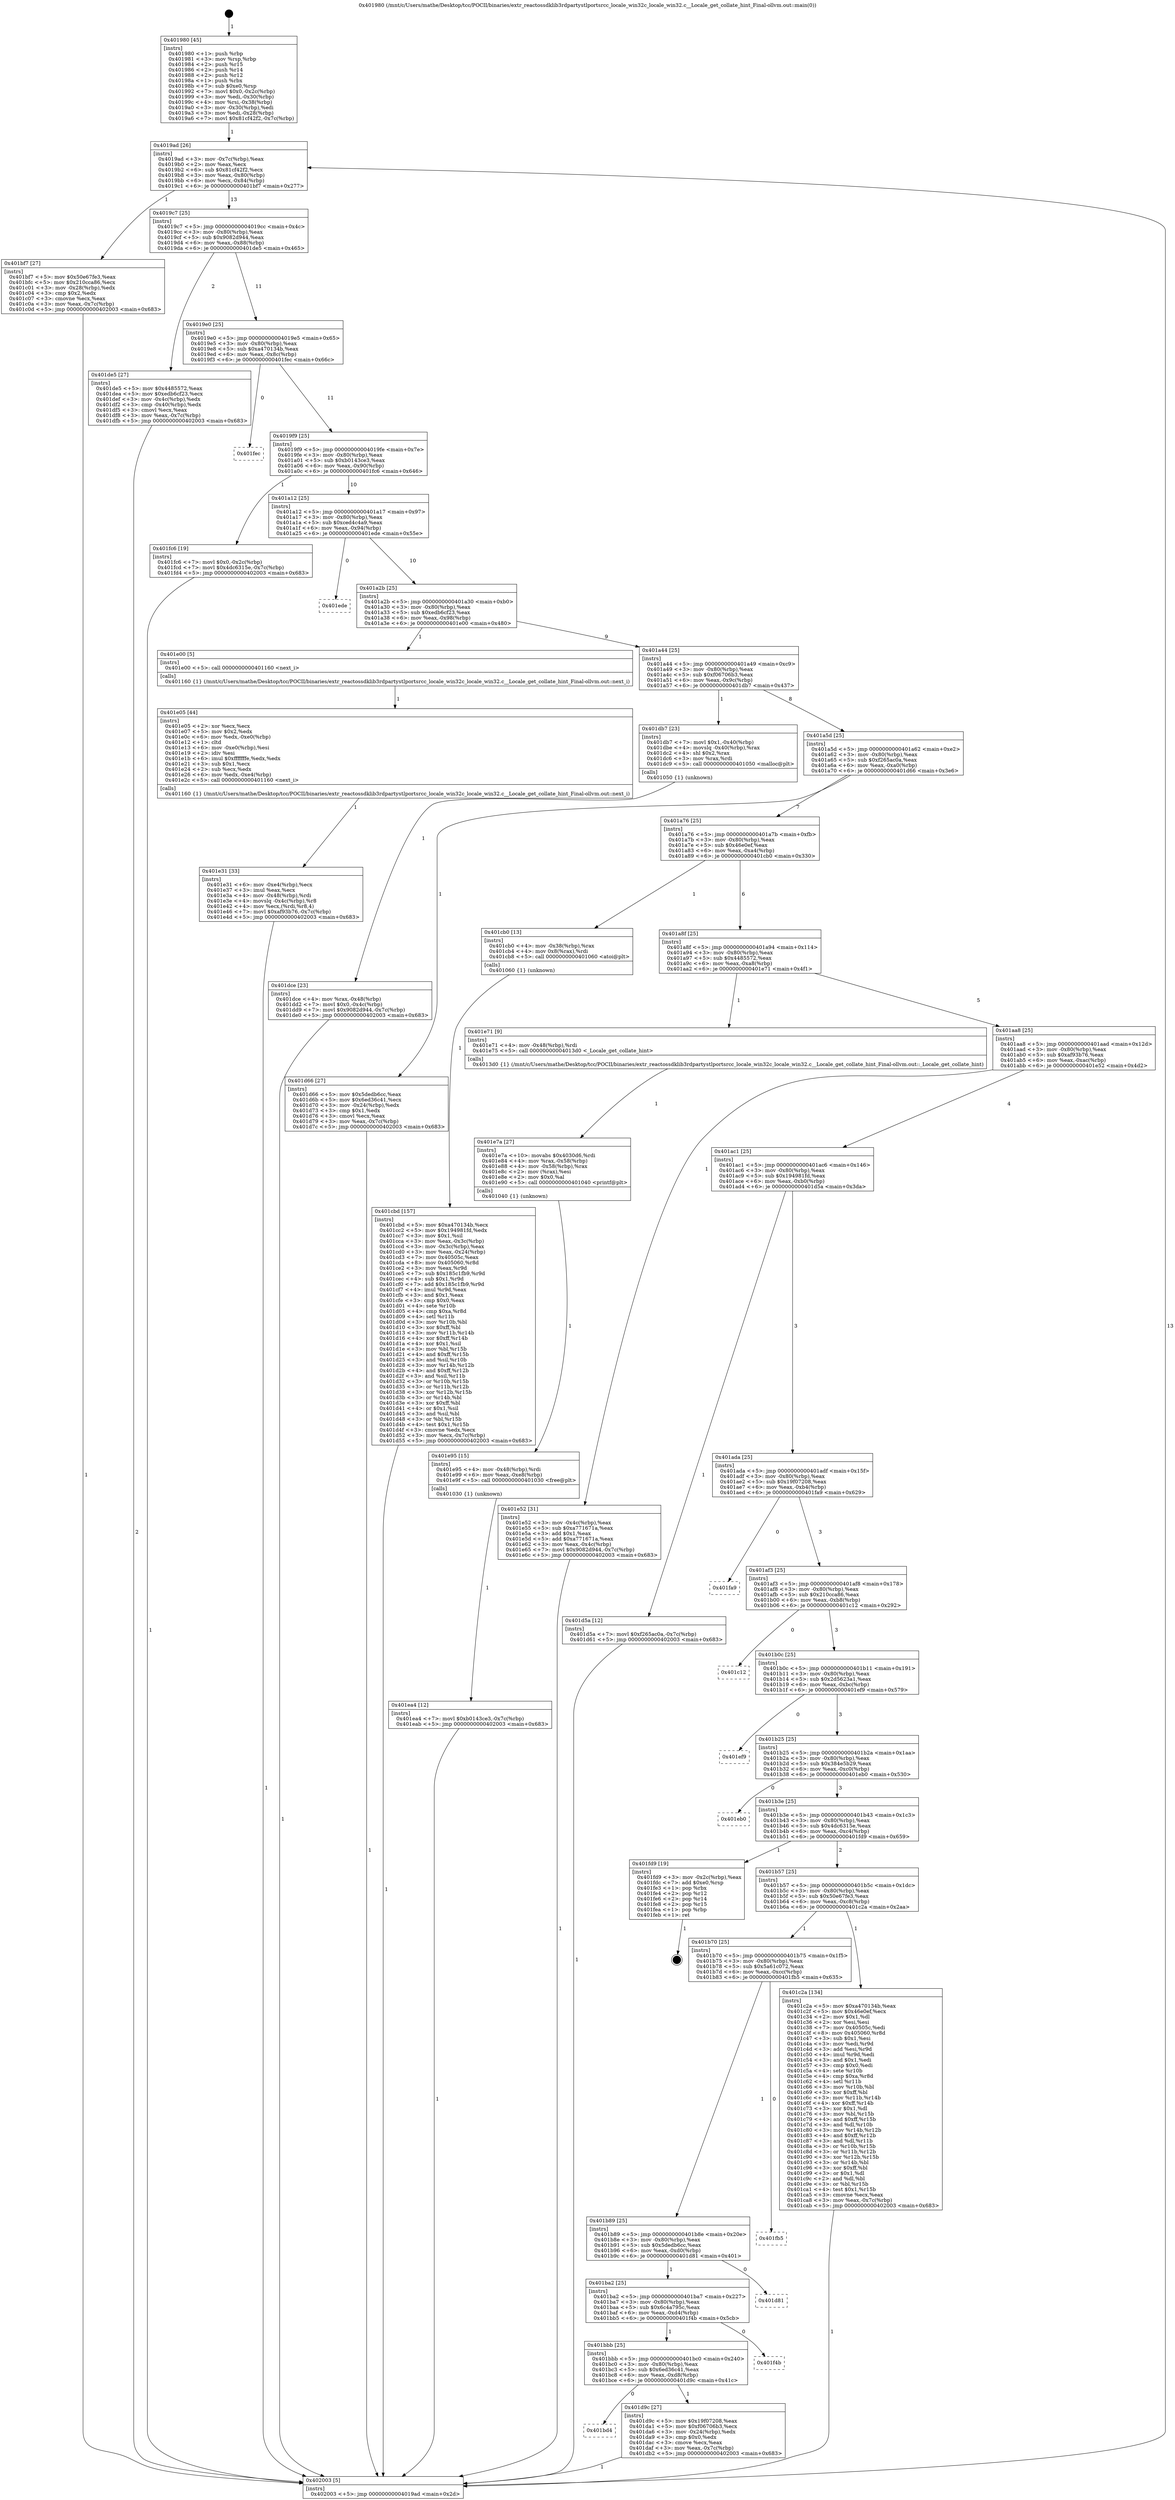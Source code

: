 digraph "0x401980" {
  label = "0x401980 (/mnt/c/Users/mathe/Desktop/tcc/POCII/binaries/extr_reactossdklib3rdpartystlportsrcc_locale_win32c_locale_win32.c__Locale_get_collate_hint_Final-ollvm.out::main(0))"
  labelloc = "t"
  node[shape=record]

  Entry [label="",width=0.3,height=0.3,shape=circle,fillcolor=black,style=filled]
  "0x4019ad" [label="{
     0x4019ad [26]\l
     | [instrs]\l
     &nbsp;&nbsp;0x4019ad \<+3\>: mov -0x7c(%rbp),%eax\l
     &nbsp;&nbsp;0x4019b0 \<+2\>: mov %eax,%ecx\l
     &nbsp;&nbsp;0x4019b2 \<+6\>: sub $0x81cf42f2,%ecx\l
     &nbsp;&nbsp;0x4019b8 \<+3\>: mov %eax,-0x80(%rbp)\l
     &nbsp;&nbsp;0x4019bb \<+6\>: mov %ecx,-0x84(%rbp)\l
     &nbsp;&nbsp;0x4019c1 \<+6\>: je 0000000000401bf7 \<main+0x277\>\l
  }"]
  "0x401bf7" [label="{
     0x401bf7 [27]\l
     | [instrs]\l
     &nbsp;&nbsp;0x401bf7 \<+5\>: mov $0x50e67fe3,%eax\l
     &nbsp;&nbsp;0x401bfc \<+5\>: mov $0x210cca86,%ecx\l
     &nbsp;&nbsp;0x401c01 \<+3\>: mov -0x28(%rbp),%edx\l
     &nbsp;&nbsp;0x401c04 \<+3\>: cmp $0x2,%edx\l
     &nbsp;&nbsp;0x401c07 \<+3\>: cmovne %ecx,%eax\l
     &nbsp;&nbsp;0x401c0a \<+3\>: mov %eax,-0x7c(%rbp)\l
     &nbsp;&nbsp;0x401c0d \<+5\>: jmp 0000000000402003 \<main+0x683\>\l
  }"]
  "0x4019c7" [label="{
     0x4019c7 [25]\l
     | [instrs]\l
     &nbsp;&nbsp;0x4019c7 \<+5\>: jmp 00000000004019cc \<main+0x4c\>\l
     &nbsp;&nbsp;0x4019cc \<+3\>: mov -0x80(%rbp),%eax\l
     &nbsp;&nbsp;0x4019cf \<+5\>: sub $0x9082d944,%eax\l
     &nbsp;&nbsp;0x4019d4 \<+6\>: mov %eax,-0x88(%rbp)\l
     &nbsp;&nbsp;0x4019da \<+6\>: je 0000000000401de5 \<main+0x465\>\l
  }"]
  "0x402003" [label="{
     0x402003 [5]\l
     | [instrs]\l
     &nbsp;&nbsp;0x402003 \<+5\>: jmp 00000000004019ad \<main+0x2d\>\l
  }"]
  "0x401980" [label="{
     0x401980 [45]\l
     | [instrs]\l
     &nbsp;&nbsp;0x401980 \<+1\>: push %rbp\l
     &nbsp;&nbsp;0x401981 \<+3\>: mov %rsp,%rbp\l
     &nbsp;&nbsp;0x401984 \<+2\>: push %r15\l
     &nbsp;&nbsp;0x401986 \<+2\>: push %r14\l
     &nbsp;&nbsp;0x401988 \<+2\>: push %r12\l
     &nbsp;&nbsp;0x40198a \<+1\>: push %rbx\l
     &nbsp;&nbsp;0x40198b \<+7\>: sub $0xe0,%rsp\l
     &nbsp;&nbsp;0x401992 \<+7\>: movl $0x0,-0x2c(%rbp)\l
     &nbsp;&nbsp;0x401999 \<+3\>: mov %edi,-0x30(%rbp)\l
     &nbsp;&nbsp;0x40199c \<+4\>: mov %rsi,-0x38(%rbp)\l
     &nbsp;&nbsp;0x4019a0 \<+3\>: mov -0x30(%rbp),%edi\l
     &nbsp;&nbsp;0x4019a3 \<+3\>: mov %edi,-0x28(%rbp)\l
     &nbsp;&nbsp;0x4019a6 \<+7\>: movl $0x81cf42f2,-0x7c(%rbp)\l
  }"]
  Exit [label="",width=0.3,height=0.3,shape=circle,fillcolor=black,style=filled,peripheries=2]
  "0x401de5" [label="{
     0x401de5 [27]\l
     | [instrs]\l
     &nbsp;&nbsp;0x401de5 \<+5\>: mov $0x4485572,%eax\l
     &nbsp;&nbsp;0x401dea \<+5\>: mov $0xedb6cf23,%ecx\l
     &nbsp;&nbsp;0x401def \<+3\>: mov -0x4c(%rbp),%edx\l
     &nbsp;&nbsp;0x401df2 \<+3\>: cmp -0x40(%rbp),%edx\l
     &nbsp;&nbsp;0x401df5 \<+3\>: cmovl %ecx,%eax\l
     &nbsp;&nbsp;0x401df8 \<+3\>: mov %eax,-0x7c(%rbp)\l
     &nbsp;&nbsp;0x401dfb \<+5\>: jmp 0000000000402003 \<main+0x683\>\l
  }"]
  "0x4019e0" [label="{
     0x4019e0 [25]\l
     | [instrs]\l
     &nbsp;&nbsp;0x4019e0 \<+5\>: jmp 00000000004019e5 \<main+0x65\>\l
     &nbsp;&nbsp;0x4019e5 \<+3\>: mov -0x80(%rbp),%eax\l
     &nbsp;&nbsp;0x4019e8 \<+5\>: sub $0xa470134b,%eax\l
     &nbsp;&nbsp;0x4019ed \<+6\>: mov %eax,-0x8c(%rbp)\l
     &nbsp;&nbsp;0x4019f3 \<+6\>: je 0000000000401fec \<main+0x66c\>\l
  }"]
  "0x401ea4" [label="{
     0x401ea4 [12]\l
     | [instrs]\l
     &nbsp;&nbsp;0x401ea4 \<+7\>: movl $0xb0143ce3,-0x7c(%rbp)\l
     &nbsp;&nbsp;0x401eab \<+5\>: jmp 0000000000402003 \<main+0x683\>\l
  }"]
  "0x401fec" [label="{
     0x401fec\l
  }", style=dashed]
  "0x4019f9" [label="{
     0x4019f9 [25]\l
     | [instrs]\l
     &nbsp;&nbsp;0x4019f9 \<+5\>: jmp 00000000004019fe \<main+0x7e\>\l
     &nbsp;&nbsp;0x4019fe \<+3\>: mov -0x80(%rbp),%eax\l
     &nbsp;&nbsp;0x401a01 \<+5\>: sub $0xb0143ce3,%eax\l
     &nbsp;&nbsp;0x401a06 \<+6\>: mov %eax,-0x90(%rbp)\l
     &nbsp;&nbsp;0x401a0c \<+6\>: je 0000000000401fc6 \<main+0x646\>\l
  }"]
  "0x401e95" [label="{
     0x401e95 [15]\l
     | [instrs]\l
     &nbsp;&nbsp;0x401e95 \<+4\>: mov -0x48(%rbp),%rdi\l
     &nbsp;&nbsp;0x401e99 \<+6\>: mov %eax,-0xe8(%rbp)\l
     &nbsp;&nbsp;0x401e9f \<+5\>: call 0000000000401030 \<free@plt\>\l
     | [calls]\l
     &nbsp;&nbsp;0x401030 \{1\} (unknown)\l
  }"]
  "0x401fc6" [label="{
     0x401fc6 [19]\l
     | [instrs]\l
     &nbsp;&nbsp;0x401fc6 \<+7\>: movl $0x0,-0x2c(%rbp)\l
     &nbsp;&nbsp;0x401fcd \<+7\>: movl $0x4dc6315e,-0x7c(%rbp)\l
     &nbsp;&nbsp;0x401fd4 \<+5\>: jmp 0000000000402003 \<main+0x683\>\l
  }"]
  "0x401a12" [label="{
     0x401a12 [25]\l
     | [instrs]\l
     &nbsp;&nbsp;0x401a12 \<+5\>: jmp 0000000000401a17 \<main+0x97\>\l
     &nbsp;&nbsp;0x401a17 \<+3\>: mov -0x80(%rbp),%eax\l
     &nbsp;&nbsp;0x401a1a \<+5\>: sub $0xced4c4a9,%eax\l
     &nbsp;&nbsp;0x401a1f \<+6\>: mov %eax,-0x94(%rbp)\l
     &nbsp;&nbsp;0x401a25 \<+6\>: je 0000000000401ede \<main+0x55e\>\l
  }"]
  "0x401e7a" [label="{
     0x401e7a [27]\l
     | [instrs]\l
     &nbsp;&nbsp;0x401e7a \<+10\>: movabs $0x4030d6,%rdi\l
     &nbsp;&nbsp;0x401e84 \<+4\>: mov %rax,-0x58(%rbp)\l
     &nbsp;&nbsp;0x401e88 \<+4\>: mov -0x58(%rbp),%rax\l
     &nbsp;&nbsp;0x401e8c \<+2\>: mov (%rax),%esi\l
     &nbsp;&nbsp;0x401e8e \<+2\>: mov $0x0,%al\l
     &nbsp;&nbsp;0x401e90 \<+5\>: call 0000000000401040 \<printf@plt\>\l
     | [calls]\l
     &nbsp;&nbsp;0x401040 \{1\} (unknown)\l
  }"]
  "0x401ede" [label="{
     0x401ede\l
  }", style=dashed]
  "0x401a2b" [label="{
     0x401a2b [25]\l
     | [instrs]\l
     &nbsp;&nbsp;0x401a2b \<+5\>: jmp 0000000000401a30 \<main+0xb0\>\l
     &nbsp;&nbsp;0x401a30 \<+3\>: mov -0x80(%rbp),%eax\l
     &nbsp;&nbsp;0x401a33 \<+5\>: sub $0xedb6cf23,%eax\l
     &nbsp;&nbsp;0x401a38 \<+6\>: mov %eax,-0x98(%rbp)\l
     &nbsp;&nbsp;0x401a3e \<+6\>: je 0000000000401e00 \<main+0x480\>\l
  }"]
  "0x401e31" [label="{
     0x401e31 [33]\l
     | [instrs]\l
     &nbsp;&nbsp;0x401e31 \<+6\>: mov -0xe4(%rbp),%ecx\l
     &nbsp;&nbsp;0x401e37 \<+3\>: imul %eax,%ecx\l
     &nbsp;&nbsp;0x401e3a \<+4\>: mov -0x48(%rbp),%rdi\l
     &nbsp;&nbsp;0x401e3e \<+4\>: movslq -0x4c(%rbp),%r8\l
     &nbsp;&nbsp;0x401e42 \<+4\>: mov %ecx,(%rdi,%r8,4)\l
     &nbsp;&nbsp;0x401e46 \<+7\>: movl $0xaf93b76,-0x7c(%rbp)\l
     &nbsp;&nbsp;0x401e4d \<+5\>: jmp 0000000000402003 \<main+0x683\>\l
  }"]
  "0x401e00" [label="{
     0x401e00 [5]\l
     | [instrs]\l
     &nbsp;&nbsp;0x401e00 \<+5\>: call 0000000000401160 \<next_i\>\l
     | [calls]\l
     &nbsp;&nbsp;0x401160 \{1\} (/mnt/c/Users/mathe/Desktop/tcc/POCII/binaries/extr_reactossdklib3rdpartystlportsrcc_locale_win32c_locale_win32.c__Locale_get_collate_hint_Final-ollvm.out::next_i)\l
  }"]
  "0x401a44" [label="{
     0x401a44 [25]\l
     | [instrs]\l
     &nbsp;&nbsp;0x401a44 \<+5\>: jmp 0000000000401a49 \<main+0xc9\>\l
     &nbsp;&nbsp;0x401a49 \<+3\>: mov -0x80(%rbp),%eax\l
     &nbsp;&nbsp;0x401a4c \<+5\>: sub $0xf06706b3,%eax\l
     &nbsp;&nbsp;0x401a51 \<+6\>: mov %eax,-0x9c(%rbp)\l
     &nbsp;&nbsp;0x401a57 \<+6\>: je 0000000000401db7 \<main+0x437\>\l
  }"]
  "0x401e05" [label="{
     0x401e05 [44]\l
     | [instrs]\l
     &nbsp;&nbsp;0x401e05 \<+2\>: xor %ecx,%ecx\l
     &nbsp;&nbsp;0x401e07 \<+5\>: mov $0x2,%edx\l
     &nbsp;&nbsp;0x401e0c \<+6\>: mov %edx,-0xe0(%rbp)\l
     &nbsp;&nbsp;0x401e12 \<+1\>: cltd\l
     &nbsp;&nbsp;0x401e13 \<+6\>: mov -0xe0(%rbp),%esi\l
     &nbsp;&nbsp;0x401e19 \<+2\>: idiv %esi\l
     &nbsp;&nbsp;0x401e1b \<+6\>: imul $0xfffffffe,%edx,%edx\l
     &nbsp;&nbsp;0x401e21 \<+3\>: sub $0x1,%ecx\l
     &nbsp;&nbsp;0x401e24 \<+2\>: sub %ecx,%edx\l
     &nbsp;&nbsp;0x401e26 \<+6\>: mov %edx,-0xe4(%rbp)\l
     &nbsp;&nbsp;0x401e2c \<+5\>: call 0000000000401160 \<next_i\>\l
     | [calls]\l
     &nbsp;&nbsp;0x401160 \{1\} (/mnt/c/Users/mathe/Desktop/tcc/POCII/binaries/extr_reactossdklib3rdpartystlportsrcc_locale_win32c_locale_win32.c__Locale_get_collate_hint_Final-ollvm.out::next_i)\l
  }"]
  "0x401db7" [label="{
     0x401db7 [23]\l
     | [instrs]\l
     &nbsp;&nbsp;0x401db7 \<+7\>: movl $0x1,-0x40(%rbp)\l
     &nbsp;&nbsp;0x401dbe \<+4\>: movslq -0x40(%rbp),%rax\l
     &nbsp;&nbsp;0x401dc2 \<+4\>: shl $0x2,%rax\l
     &nbsp;&nbsp;0x401dc6 \<+3\>: mov %rax,%rdi\l
     &nbsp;&nbsp;0x401dc9 \<+5\>: call 0000000000401050 \<malloc@plt\>\l
     | [calls]\l
     &nbsp;&nbsp;0x401050 \{1\} (unknown)\l
  }"]
  "0x401a5d" [label="{
     0x401a5d [25]\l
     | [instrs]\l
     &nbsp;&nbsp;0x401a5d \<+5\>: jmp 0000000000401a62 \<main+0xe2\>\l
     &nbsp;&nbsp;0x401a62 \<+3\>: mov -0x80(%rbp),%eax\l
     &nbsp;&nbsp;0x401a65 \<+5\>: sub $0xf265ac0a,%eax\l
     &nbsp;&nbsp;0x401a6a \<+6\>: mov %eax,-0xa0(%rbp)\l
     &nbsp;&nbsp;0x401a70 \<+6\>: je 0000000000401d66 \<main+0x3e6\>\l
  }"]
  "0x401dce" [label="{
     0x401dce [23]\l
     | [instrs]\l
     &nbsp;&nbsp;0x401dce \<+4\>: mov %rax,-0x48(%rbp)\l
     &nbsp;&nbsp;0x401dd2 \<+7\>: movl $0x0,-0x4c(%rbp)\l
     &nbsp;&nbsp;0x401dd9 \<+7\>: movl $0x9082d944,-0x7c(%rbp)\l
     &nbsp;&nbsp;0x401de0 \<+5\>: jmp 0000000000402003 \<main+0x683\>\l
  }"]
  "0x401d66" [label="{
     0x401d66 [27]\l
     | [instrs]\l
     &nbsp;&nbsp;0x401d66 \<+5\>: mov $0x5dedb6cc,%eax\l
     &nbsp;&nbsp;0x401d6b \<+5\>: mov $0x6ed36c41,%ecx\l
     &nbsp;&nbsp;0x401d70 \<+3\>: mov -0x24(%rbp),%edx\l
     &nbsp;&nbsp;0x401d73 \<+3\>: cmp $0x1,%edx\l
     &nbsp;&nbsp;0x401d76 \<+3\>: cmovl %ecx,%eax\l
     &nbsp;&nbsp;0x401d79 \<+3\>: mov %eax,-0x7c(%rbp)\l
     &nbsp;&nbsp;0x401d7c \<+5\>: jmp 0000000000402003 \<main+0x683\>\l
  }"]
  "0x401a76" [label="{
     0x401a76 [25]\l
     | [instrs]\l
     &nbsp;&nbsp;0x401a76 \<+5\>: jmp 0000000000401a7b \<main+0xfb\>\l
     &nbsp;&nbsp;0x401a7b \<+3\>: mov -0x80(%rbp),%eax\l
     &nbsp;&nbsp;0x401a7e \<+5\>: sub $0x46e0ef,%eax\l
     &nbsp;&nbsp;0x401a83 \<+6\>: mov %eax,-0xa4(%rbp)\l
     &nbsp;&nbsp;0x401a89 \<+6\>: je 0000000000401cb0 \<main+0x330\>\l
  }"]
  "0x401bd4" [label="{
     0x401bd4\l
  }", style=dashed]
  "0x401cb0" [label="{
     0x401cb0 [13]\l
     | [instrs]\l
     &nbsp;&nbsp;0x401cb0 \<+4\>: mov -0x38(%rbp),%rax\l
     &nbsp;&nbsp;0x401cb4 \<+4\>: mov 0x8(%rax),%rdi\l
     &nbsp;&nbsp;0x401cb8 \<+5\>: call 0000000000401060 \<atoi@plt\>\l
     | [calls]\l
     &nbsp;&nbsp;0x401060 \{1\} (unknown)\l
  }"]
  "0x401a8f" [label="{
     0x401a8f [25]\l
     | [instrs]\l
     &nbsp;&nbsp;0x401a8f \<+5\>: jmp 0000000000401a94 \<main+0x114\>\l
     &nbsp;&nbsp;0x401a94 \<+3\>: mov -0x80(%rbp),%eax\l
     &nbsp;&nbsp;0x401a97 \<+5\>: sub $0x4485572,%eax\l
     &nbsp;&nbsp;0x401a9c \<+6\>: mov %eax,-0xa8(%rbp)\l
     &nbsp;&nbsp;0x401aa2 \<+6\>: je 0000000000401e71 \<main+0x4f1\>\l
  }"]
  "0x401d9c" [label="{
     0x401d9c [27]\l
     | [instrs]\l
     &nbsp;&nbsp;0x401d9c \<+5\>: mov $0x19f07208,%eax\l
     &nbsp;&nbsp;0x401da1 \<+5\>: mov $0xf06706b3,%ecx\l
     &nbsp;&nbsp;0x401da6 \<+3\>: mov -0x24(%rbp),%edx\l
     &nbsp;&nbsp;0x401da9 \<+3\>: cmp $0x0,%edx\l
     &nbsp;&nbsp;0x401dac \<+3\>: cmove %ecx,%eax\l
     &nbsp;&nbsp;0x401daf \<+3\>: mov %eax,-0x7c(%rbp)\l
     &nbsp;&nbsp;0x401db2 \<+5\>: jmp 0000000000402003 \<main+0x683\>\l
  }"]
  "0x401e71" [label="{
     0x401e71 [9]\l
     | [instrs]\l
     &nbsp;&nbsp;0x401e71 \<+4\>: mov -0x48(%rbp),%rdi\l
     &nbsp;&nbsp;0x401e75 \<+5\>: call 00000000004013d0 \<_Locale_get_collate_hint\>\l
     | [calls]\l
     &nbsp;&nbsp;0x4013d0 \{1\} (/mnt/c/Users/mathe/Desktop/tcc/POCII/binaries/extr_reactossdklib3rdpartystlportsrcc_locale_win32c_locale_win32.c__Locale_get_collate_hint_Final-ollvm.out::_Locale_get_collate_hint)\l
  }"]
  "0x401aa8" [label="{
     0x401aa8 [25]\l
     | [instrs]\l
     &nbsp;&nbsp;0x401aa8 \<+5\>: jmp 0000000000401aad \<main+0x12d\>\l
     &nbsp;&nbsp;0x401aad \<+3\>: mov -0x80(%rbp),%eax\l
     &nbsp;&nbsp;0x401ab0 \<+5\>: sub $0xaf93b76,%eax\l
     &nbsp;&nbsp;0x401ab5 \<+6\>: mov %eax,-0xac(%rbp)\l
     &nbsp;&nbsp;0x401abb \<+6\>: je 0000000000401e52 \<main+0x4d2\>\l
  }"]
  "0x401bbb" [label="{
     0x401bbb [25]\l
     | [instrs]\l
     &nbsp;&nbsp;0x401bbb \<+5\>: jmp 0000000000401bc0 \<main+0x240\>\l
     &nbsp;&nbsp;0x401bc0 \<+3\>: mov -0x80(%rbp),%eax\l
     &nbsp;&nbsp;0x401bc3 \<+5\>: sub $0x6ed36c41,%eax\l
     &nbsp;&nbsp;0x401bc8 \<+6\>: mov %eax,-0xd8(%rbp)\l
     &nbsp;&nbsp;0x401bce \<+6\>: je 0000000000401d9c \<main+0x41c\>\l
  }"]
  "0x401e52" [label="{
     0x401e52 [31]\l
     | [instrs]\l
     &nbsp;&nbsp;0x401e52 \<+3\>: mov -0x4c(%rbp),%eax\l
     &nbsp;&nbsp;0x401e55 \<+5\>: sub $0xa771671a,%eax\l
     &nbsp;&nbsp;0x401e5a \<+3\>: add $0x1,%eax\l
     &nbsp;&nbsp;0x401e5d \<+5\>: add $0xa771671a,%eax\l
     &nbsp;&nbsp;0x401e62 \<+3\>: mov %eax,-0x4c(%rbp)\l
     &nbsp;&nbsp;0x401e65 \<+7\>: movl $0x9082d944,-0x7c(%rbp)\l
     &nbsp;&nbsp;0x401e6c \<+5\>: jmp 0000000000402003 \<main+0x683\>\l
  }"]
  "0x401ac1" [label="{
     0x401ac1 [25]\l
     | [instrs]\l
     &nbsp;&nbsp;0x401ac1 \<+5\>: jmp 0000000000401ac6 \<main+0x146\>\l
     &nbsp;&nbsp;0x401ac6 \<+3\>: mov -0x80(%rbp),%eax\l
     &nbsp;&nbsp;0x401ac9 \<+5\>: sub $0x194981fd,%eax\l
     &nbsp;&nbsp;0x401ace \<+6\>: mov %eax,-0xb0(%rbp)\l
     &nbsp;&nbsp;0x401ad4 \<+6\>: je 0000000000401d5a \<main+0x3da\>\l
  }"]
  "0x401f4b" [label="{
     0x401f4b\l
  }", style=dashed]
  "0x401d5a" [label="{
     0x401d5a [12]\l
     | [instrs]\l
     &nbsp;&nbsp;0x401d5a \<+7\>: movl $0xf265ac0a,-0x7c(%rbp)\l
     &nbsp;&nbsp;0x401d61 \<+5\>: jmp 0000000000402003 \<main+0x683\>\l
  }"]
  "0x401ada" [label="{
     0x401ada [25]\l
     | [instrs]\l
     &nbsp;&nbsp;0x401ada \<+5\>: jmp 0000000000401adf \<main+0x15f\>\l
     &nbsp;&nbsp;0x401adf \<+3\>: mov -0x80(%rbp),%eax\l
     &nbsp;&nbsp;0x401ae2 \<+5\>: sub $0x19f07208,%eax\l
     &nbsp;&nbsp;0x401ae7 \<+6\>: mov %eax,-0xb4(%rbp)\l
     &nbsp;&nbsp;0x401aed \<+6\>: je 0000000000401fa9 \<main+0x629\>\l
  }"]
  "0x401ba2" [label="{
     0x401ba2 [25]\l
     | [instrs]\l
     &nbsp;&nbsp;0x401ba2 \<+5\>: jmp 0000000000401ba7 \<main+0x227\>\l
     &nbsp;&nbsp;0x401ba7 \<+3\>: mov -0x80(%rbp),%eax\l
     &nbsp;&nbsp;0x401baa \<+5\>: sub $0x6c4a795c,%eax\l
     &nbsp;&nbsp;0x401baf \<+6\>: mov %eax,-0xd4(%rbp)\l
     &nbsp;&nbsp;0x401bb5 \<+6\>: je 0000000000401f4b \<main+0x5cb\>\l
  }"]
  "0x401fa9" [label="{
     0x401fa9\l
  }", style=dashed]
  "0x401af3" [label="{
     0x401af3 [25]\l
     | [instrs]\l
     &nbsp;&nbsp;0x401af3 \<+5\>: jmp 0000000000401af8 \<main+0x178\>\l
     &nbsp;&nbsp;0x401af8 \<+3\>: mov -0x80(%rbp),%eax\l
     &nbsp;&nbsp;0x401afb \<+5\>: sub $0x210cca86,%eax\l
     &nbsp;&nbsp;0x401b00 \<+6\>: mov %eax,-0xb8(%rbp)\l
     &nbsp;&nbsp;0x401b06 \<+6\>: je 0000000000401c12 \<main+0x292\>\l
  }"]
  "0x401d81" [label="{
     0x401d81\l
  }", style=dashed]
  "0x401c12" [label="{
     0x401c12\l
  }", style=dashed]
  "0x401b0c" [label="{
     0x401b0c [25]\l
     | [instrs]\l
     &nbsp;&nbsp;0x401b0c \<+5\>: jmp 0000000000401b11 \<main+0x191\>\l
     &nbsp;&nbsp;0x401b11 \<+3\>: mov -0x80(%rbp),%eax\l
     &nbsp;&nbsp;0x401b14 \<+5\>: sub $0x2d5623a1,%eax\l
     &nbsp;&nbsp;0x401b19 \<+6\>: mov %eax,-0xbc(%rbp)\l
     &nbsp;&nbsp;0x401b1f \<+6\>: je 0000000000401ef9 \<main+0x579\>\l
  }"]
  "0x401b89" [label="{
     0x401b89 [25]\l
     | [instrs]\l
     &nbsp;&nbsp;0x401b89 \<+5\>: jmp 0000000000401b8e \<main+0x20e\>\l
     &nbsp;&nbsp;0x401b8e \<+3\>: mov -0x80(%rbp),%eax\l
     &nbsp;&nbsp;0x401b91 \<+5\>: sub $0x5dedb6cc,%eax\l
     &nbsp;&nbsp;0x401b96 \<+6\>: mov %eax,-0xd0(%rbp)\l
     &nbsp;&nbsp;0x401b9c \<+6\>: je 0000000000401d81 \<main+0x401\>\l
  }"]
  "0x401ef9" [label="{
     0x401ef9\l
  }", style=dashed]
  "0x401b25" [label="{
     0x401b25 [25]\l
     | [instrs]\l
     &nbsp;&nbsp;0x401b25 \<+5\>: jmp 0000000000401b2a \<main+0x1aa\>\l
     &nbsp;&nbsp;0x401b2a \<+3\>: mov -0x80(%rbp),%eax\l
     &nbsp;&nbsp;0x401b2d \<+5\>: sub $0x384e5b29,%eax\l
     &nbsp;&nbsp;0x401b32 \<+6\>: mov %eax,-0xc0(%rbp)\l
     &nbsp;&nbsp;0x401b38 \<+6\>: je 0000000000401eb0 \<main+0x530\>\l
  }"]
  "0x401fb5" [label="{
     0x401fb5\l
  }", style=dashed]
  "0x401eb0" [label="{
     0x401eb0\l
  }", style=dashed]
  "0x401b3e" [label="{
     0x401b3e [25]\l
     | [instrs]\l
     &nbsp;&nbsp;0x401b3e \<+5\>: jmp 0000000000401b43 \<main+0x1c3\>\l
     &nbsp;&nbsp;0x401b43 \<+3\>: mov -0x80(%rbp),%eax\l
     &nbsp;&nbsp;0x401b46 \<+5\>: sub $0x4dc6315e,%eax\l
     &nbsp;&nbsp;0x401b4b \<+6\>: mov %eax,-0xc4(%rbp)\l
     &nbsp;&nbsp;0x401b51 \<+6\>: je 0000000000401fd9 \<main+0x659\>\l
  }"]
  "0x401cbd" [label="{
     0x401cbd [157]\l
     | [instrs]\l
     &nbsp;&nbsp;0x401cbd \<+5\>: mov $0xa470134b,%ecx\l
     &nbsp;&nbsp;0x401cc2 \<+5\>: mov $0x194981fd,%edx\l
     &nbsp;&nbsp;0x401cc7 \<+3\>: mov $0x1,%sil\l
     &nbsp;&nbsp;0x401cca \<+3\>: mov %eax,-0x3c(%rbp)\l
     &nbsp;&nbsp;0x401ccd \<+3\>: mov -0x3c(%rbp),%eax\l
     &nbsp;&nbsp;0x401cd0 \<+3\>: mov %eax,-0x24(%rbp)\l
     &nbsp;&nbsp;0x401cd3 \<+7\>: mov 0x40505c,%eax\l
     &nbsp;&nbsp;0x401cda \<+8\>: mov 0x405060,%r8d\l
     &nbsp;&nbsp;0x401ce2 \<+3\>: mov %eax,%r9d\l
     &nbsp;&nbsp;0x401ce5 \<+7\>: sub $0x185c1fb9,%r9d\l
     &nbsp;&nbsp;0x401cec \<+4\>: sub $0x1,%r9d\l
     &nbsp;&nbsp;0x401cf0 \<+7\>: add $0x185c1fb9,%r9d\l
     &nbsp;&nbsp;0x401cf7 \<+4\>: imul %r9d,%eax\l
     &nbsp;&nbsp;0x401cfb \<+3\>: and $0x1,%eax\l
     &nbsp;&nbsp;0x401cfe \<+3\>: cmp $0x0,%eax\l
     &nbsp;&nbsp;0x401d01 \<+4\>: sete %r10b\l
     &nbsp;&nbsp;0x401d05 \<+4\>: cmp $0xa,%r8d\l
     &nbsp;&nbsp;0x401d09 \<+4\>: setl %r11b\l
     &nbsp;&nbsp;0x401d0d \<+3\>: mov %r10b,%bl\l
     &nbsp;&nbsp;0x401d10 \<+3\>: xor $0xff,%bl\l
     &nbsp;&nbsp;0x401d13 \<+3\>: mov %r11b,%r14b\l
     &nbsp;&nbsp;0x401d16 \<+4\>: xor $0xff,%r14b\l
     &nbsp;&nbsp;0x401d1a \<+4\>: xor $0x1,%sil\l
     &nbsp;&nbsp;0x401d1e \<+3\>: mov %bl,%r15b\l
     &nbsp;&nbsp;0x401d21 \<+4\>: and $0xff,%r15b\l
     &nbsp;&nbsp;0x401d25 \<+3\>: and %sil,%r10b\l
     &nbsp;&nbsp;0x401d28 \<+3\>: mov %r14b,%r12b\l
     &nbsp;&nbsp;0x401d2b \<+4\>: and $0xff,%r12b\l
     &nbsp;&nbsp;0x401d2f \<+3\>: and %sil,%r11b\l
     &nbsp;&nbsp;0x401d32 \<+3\>: or %r10b,%r15b\l
     &nbsp;&nbsp;0x401d35 \<+3\>: or %r11b,%r12b\l
     &nbsp;&nbsp;0x401d38 \<+3\>: xor %r12b,%r15b\l
     &nbsp;&nbsp;0x401d3b \<+3\>: or %r14b,%bl\l
     &nbsp;&nbsp;0x401d3e \<+3\>: xor $0xff,%bl\l
     &nbsp;&nbsp;0x401d41 \<+4\>: or $0x1,%sil\l
     &nbsp;&nbsp;0x401d45 \<+3\>: and %sil,%bl\l
     &nbsp;&nbsp;0x401d48 \<+3\>: or %bl,%r15b\l
     &nbsp;&nbsp;0x401d4b \<+4\>: test $0x1,%r15b\l
     &nbsp;&nbsp;0x401d4f \<+3\>: cmovne %edx,%ecx\l
     &nbsp;&nbsp;0x401d52 \<+3\>: mov %ecx,-0x7c(%rbp)\l
     &nbsp;&nbsp;0x401d55 \<+5\>: jmp 0000000000402003 \<main+0x683\>\l
  }"]
  "0x401fd9" [label="{
     0x401fd9 [19]\l
     | [instrs]\l
     &nbsp;&nbsp;0x401fd9 \<+3\>: mov -0x2c(%rbp),%eax\l
     &nbsp;&nbsp;0x401fdc \<+7\>: add $0xe0,%rsp\l
     &nbsp;&nbsp;0x401fe3 \<+1\>: pop %rbx\l
     &nbsp;&nbsp;0x401fe4 \<+2\>: pop %r12\l
     &nbsp;&nbsp;0x401fe6 \<+2\>: pop %r14\l
     &nbsp;&nbsp;0x401fe8 \<+2\>: pop %r15\l
     &nbsp;&nbsp;0x401fea \<+1\>: pop %rbp\l
     &nbsp;&nbsp;0x401feb \<+1\>: ret\l
  }"]
  "0x401b57" [label="{
     0x401b57 [25]\l
     | [instrs]\l
     &nbsp;&nbsp;0x401b57 \<+5\>: jmp 0000000000401b5c \<main+0x1dc\>\l
     &nbsp;&nbsp;0x401b5c \<+3\>: mov -0x80(%rbp),%eax\l
     &nbsp;&nbsp;0x401b5f \<+5\>: sub $0x50e67fe3,%eax\l
     &nbsp;&nbsp;0x401b64 \<+6\>: mov %eax,-0xc8(%rbp)\l
     &nbsp;&nbsp;0x401b6a \<+6\>: je 0000000000401c2a \<main+0x2aa\>\l
  }"]
  "0x401b70" [label="{
     0x401b70 [25]\l
     | [instrs]\l
     &nbsp;&nbsp;0x401b70 \<+5\>: jmp 0000000000401b75 \<main+0x1f5\>\l
     &nbsp;&nbsp;0x401b75 \<+3\>: mov -0x80(%rbp),%eax\l
     &nbsp;&nbsp;0x401b78 \<+5\>: sub $0x5a61c072,%eax\l
     &nbsp;&nbsp;0x401b7d \<+6\>: mov %eax,-0xcc(%rbp)\l
     &nbsp;&nbsp;0x401b83 \<+6\>: je 0000000000401fb5 \<main+0x635\>\l
  }"]
  "0x401c2a" [label="{
     0x401c2a [134]\l
     | [instrs]\l
     &nbsp;&nbsp;0x401c2a \<+5\>: mov $0xa470134b,%eax\l
     &nbsp;&nbsp;0x401c2f \<+5\>: mov $0x46e0ef,%ecx\l
     &nbsp;&nbsp;0x401c34 \<+2\>: mov $0x1,%dl\l
     &nbsp;&nbsp;0x401c36 \<+2\>: xor %esi,%esi\l
     &nbsp;&nbsp;0x401c38 \<+7\>: mov 0x40505c,%edi\l
     &nbsp;&nbsp;0x401c3f \<+8\>: mov 0x405060,%r8d\l
     &nbsp;&nbsp;0x401c47 \<+3\>: sub $0x1,%esi\l
     &nbsp;&nbsp;0x401c4a \<+3\>: mov %edi,%r9d\l
     &nbsp;&nbsp;0x401c4d \<+3\>: add %esi,%r9d\l
     &nbsp;&nbsp;0x401c50 \<+4\>: imul %r9d,%edi\l
     &nbsp;&nbsp;0x401c54 \<+3\>: and $0x1,%edi\l
     &nbsp;&nbsp;0x401c57 \<+3\>: cmp $0x0,%edi\l
     &nbsp;&nbsp;0x401c5a \<+4\>: sete %r10b\l
     &nbsp;&nbsp;0x401c5e \<+4\>: cmp $0xa,%r8d\l
     &nbsp;&nbsp;0x401c62 \<+4\>: setl %r11b\l
     &nbsp;&nbsp;0x401c66 \<+3\>: mov %r10b,%bl\l
     &nbsp;&nbsp;0x401c69 \<+3\>: xor $0xff,%bl\l
     &nbsp;&nbsp;0x401c6c \<+3\>: mov %r11b,%r14b\l
     &nbsp;&nbsp;0x401c6f \<+4\>: xor $0xff,%r14b\l
     &nbsp;&nbsp;0x401c73 \<+3\>: xor $0x1,%dl\l
     &nbsp;&nbsp;0x401c76 \<+3\>: mov %bl,%r15b\l
     &nbsp;&nbsp;0x401c79 \<+4\>: and $0xff,%r15b\l
     &nbsp;&nbsp;0x401c7d \<+3\>: and %dl,%r10b\l
     &nbsp;&nbsp;0x401c80 \<+3\>: mov %r14b,%r12b\l
     &nbsp;&nbsp;0x401c83 \<+4\>: and $0xff,%r12b\l
     &nbsp;&nbsp;0x401c87 \<+3\>: and %dl,%r11b\l
     &nbsp;&nbsp;0x401c8a \<+3\>: or %r10b,%r15b\l
     &nbsp;&nbsp;0x401c8d \<+3\>: or %r11b,%r12b\l
     &nbsp;&nbsp;0x401c90 \<+3\>: xor %r12b,%r15b\l
     &nbsp;&nbsp;0x401c93 \<+3\>: or %r14b,%bl\l
     &nbsp;&nbsp;0x401c96 \<+3\>: xor $0xff,%bl\l
     &nbsp;&nbsp;0x401c99 \<+3\>: or $0x1,%dl\l
     &nbsp;&nbsp;0x401c9c \<+2\>: and %dl,%bl\l
     &nbsp;&nbsp;0x401c9e \<+3\>: or %bl,%r15b\l
     &nbsp;&nbsp;0x401ca1 \<+4\>: test $0x1,%r15b\l
     &nbsp;&nbsp;0x401ca5 \<+3\>: cmovne %ecx,%eax\l
     &nbsp;&nbsp;0x401ca8 \<+3\>: mov %eax,-0x7c(%rbp)\l
     &nbsp;&nbsp;0x401cab \<+5\>: jmp 0000000000402003 \<main+0x683\>\l
  }"]
  Entry -> "0x401980" [label=" 1"]
  "0x4019ad" -> "0x401bf7" [label=" 1"]
  "0x4019ad" -> "0x4019c7" [label=" 13"]
  "0x401bf7" -> "0x402003" [label=" 1"]
  "0x401980" -> "0x4019ad" [label=" 1"]
  "0x402003" -> "0x4019ad" [label=" 13"]
  "0x401fd9" -> Exit [label=" 1"]
  "0x4019c7" -> "0x401de5" [label=" 2"]
  "0x4019c7" -> "0x4019e0" [label=" 11"]
  "0x401fc6" -> "0x402003" [label=" 1"]
  "0x4019e0" -> "0x401fec" [label=" 0"]
  "0x4019e0" -> "0x4019f9" [label=" 11"]
  "0x401ea4" -> "0x402003" [label=" 1"]
  "0x4019f9" -> "0x401fc6" [label=" 1"]
  "0x4019f9" -> "0x401a12" [label=" 10"]
  "0x401e95" -> "0x401ea4" [label=" 1"]
  "0x401a12" -> "0x401ede" [label=" 0"]
  "0x401a12" -> "0x401a2b" [label=" 10"]
  "0x401e7a" -> "0x401e95" [label=" 1"]
  "0x401a2b" -> "0x401e00" [label=" 1"]
  "0x401a2b" -> "0x401a44" [label=" 9"]
  "0x401e71" -> "0x401e7a" [label=" 1"]
  "0x401a44" -> "0x401db7" [label=" 1"]
  "0x401a44" -> "0x401a5d" [label=" 8"]
  "0x401e52" -> "0x402003" [label=" 1"]
  "0x401a5d" -> "0x401d66" [label=" 1"]
  "0x401a5d" -> "0x401a76" [label=" 7"]
  "0x401e31" -> "0x402003" [label=" 1"]
  "0x401a76" -> "0x401cb0" [label=" 1"]
  "0x401a76" -> "0x401a8f" [label=" 6"]
  "0x401e05" -> "0x401e31" [label=" 1"]
  "0x401a8f" -> "0x401e71" [label=" 1"]
  "0x401a8f" -> "0x401aa8" [label=" 5"]
  "0x401e00" -> "0x401e05" [label=" 1"]
  "0x401aa8" -> "0x401e52" [label=" 1"]
  "0x401aa8" -> "0x401ac1" [label=" 4"]
  "0x401dce" -> "0x402003" [label=" 1"]
  "0x401ac1" -> "0x401d5a" [label=" 1"]
  "0x401ac1" -> "0x401ada" [label=" 3"]
  "0x401db7" -> "0x401dce" [label=" 1"]
  "0x401ada" -> "0x401fa9" [label=" 0"]
  "0x401ada" -> "0x401af3" [label=" 3"]
  "0x401bbb" -> "0x401bd4" [label=" 0"]
  "0x401af3" -> "0x401c12" [label=" 0"]
  "0x401af3" -> "0x401b0c" [label=" 3"]
  "0x401bbb" -> "0x401d9c" [label=" 1"]
  "0x401b0c" -> "0x401ef9" [label=" 0"]
  "0x401b0c" -> "0x401b25" [label=" 3"]
  "0x401ba2" -> "0x401bbb" [label=" 1"]
  "0x401b25" -> "0x401eb0" [label=" 0"]
  "0x401b25" -> "0x401b3e" [label=" 3"]
  "0x401ba2" -> "0x401f4b" [label=" 0"]
  "0x401b3e" -> "0x401fd9" [label=" 1"]
  "0x401b3e" -> "0x401b57" [label=" 2"]
  "0x401b89" -> "0x401ba2" [label=" 1"]
  "0x401b57" -> "0x401c2a" [label=" 1"]
  "0x401b57" -> "0x401b70" [label=" 1"]
  "0x401c2a" -> "0x402003" [label=" 1"]
  "0x401cb0" -> "0x401cbd" [label=" 1"]
  "0x401cbd" -> "0x402003" [label=" 1"]
  "0x401d5a" -> "0x402003" [label=" 1"]
  "0x401d66" -> "0x402003" [label=" 1"]
  "0x401d9c" -> "0x402003" [label=" 1"]
  "0x401b70" -> "0x401fb5" [label=" 0"]
  "0x401b70" -> "0x401b89" [label=" 1"]
  "0x401de5" -> "0x402003" [label=" 2"]
  "0x401b89" -> "0x401d81" [label=" 0"]
}
